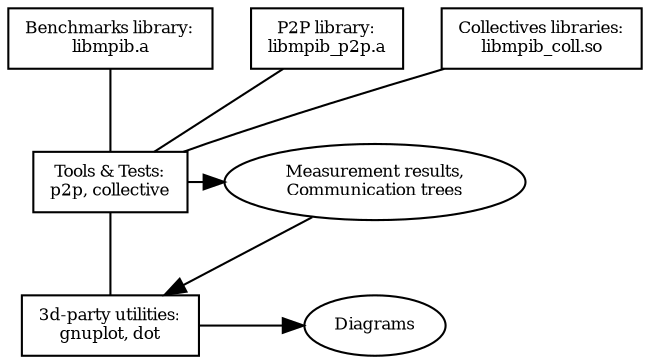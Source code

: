 digraph {
	node [shape = box, fontsize = 8, height = 0.4];
	benchmarks [label = "Benchmarks library:\nlibmpib.a"];
	p2p [label = "P2P library:\nlibmpib_p2p.a"];
	collectives [label = "Collectives libraries:\nlibmpib_coll.so"];
	executables [label = "Tools & Tests:\np2p, collective"];
	utilities [label = "3d-party utilities:\ngnuplot, dot"];

	node [shape = ellipse];
	outputs [label = "Measurement results,\nCommunication trees"];
	graphs [label = "Diagrams"];

	{rank = same; executables outputs}
	{rank = same; utilities graphs}

	benchmarks -> executables -> utilities [dir = none, weight = 10];
	p2p -> executables [dir = none];
	collectives -> executables [dir = none];
	outputs -> graphs [style = invis, weight = 2];
	executables -> outputs -> utilities -> graphs;
}
